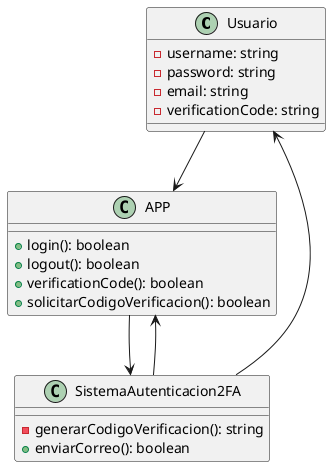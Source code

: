 @startuml
class Usuario {
  -username: string
  -password: string
  -email: string
  -verificationCode: string
}

class APP{
  +login(): boolean
  +logout(): boolean
  +verificationCode(): boolean 
  +solicitarCodigoVerificacion(): boolean

  }

class SistemaAutenticacion2FA {
  -generarCodigoVerificacion(): string
  +enviarCorreo(): boolean
}

Usuario --> APP
APP --> SistemaAutenticacion2FA
SistemaAutenticacion2FA --> APP
SistemaAutenticacion2FA --> Usuario


@enduml